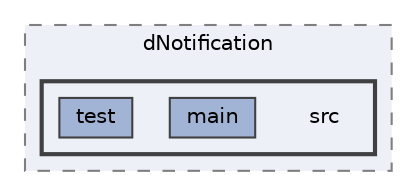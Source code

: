 digraph "repository/dNotification/src"
{
 // LATEX_PDF_SIZE
  bgcolor="transparent";
  edge [fontname=Helvetica,fontsize=10,labelfontname=Helvetica,labelfontsize=10];
  node [fontname=Helvetica,fontsize=10,shape=box,height=0.2,width=0.4];
  compound=true
  subgraph clusterdir_9b50d6f00576a07563141b79c3a772c4 {
    graph [ bgcolor="#edf0f7", pencolor="grey50", label="dNotification", fontname=Helvetica,fontsize=10 style="filled,dashed", URL="dir_9b50d6f00576a07563141b79c3a772c4.html",tooltip=""]
  subgraph clusterdir_ec5e9a3379a046c03f080e0d980b5a70 {
    graph [ bgcolor="#edf0f7", pencolor="grey25", label="", fontname=Helvetica,fontsize=10 style="filled,bold", URL="dir_ec5e9a3379a046c03f080e0d980b5a70.html",tooltip=""]
    dir_ec5e9a3379a046c03f080e0d980b5a70 [shape=plaintext, label="src"];
  dir_67eadc07cf3293a4663f34f6657335a4 [label="main", fillcolor="#a2b4d6", color="grey25", style="filled", URL="dir_67eadc07cf3293a4663f34f6657335a4.html",tooltip=""];
  dir_e5093ae6708c1b2df28f91aac2b5e877 [label="test", fillcolor="#a2b4d6", color="grey25", style="filled", URL="dir_e5093ae6708c1b2df28f91aac2b5e877.html",tooltip=""];
  }
  }
}
